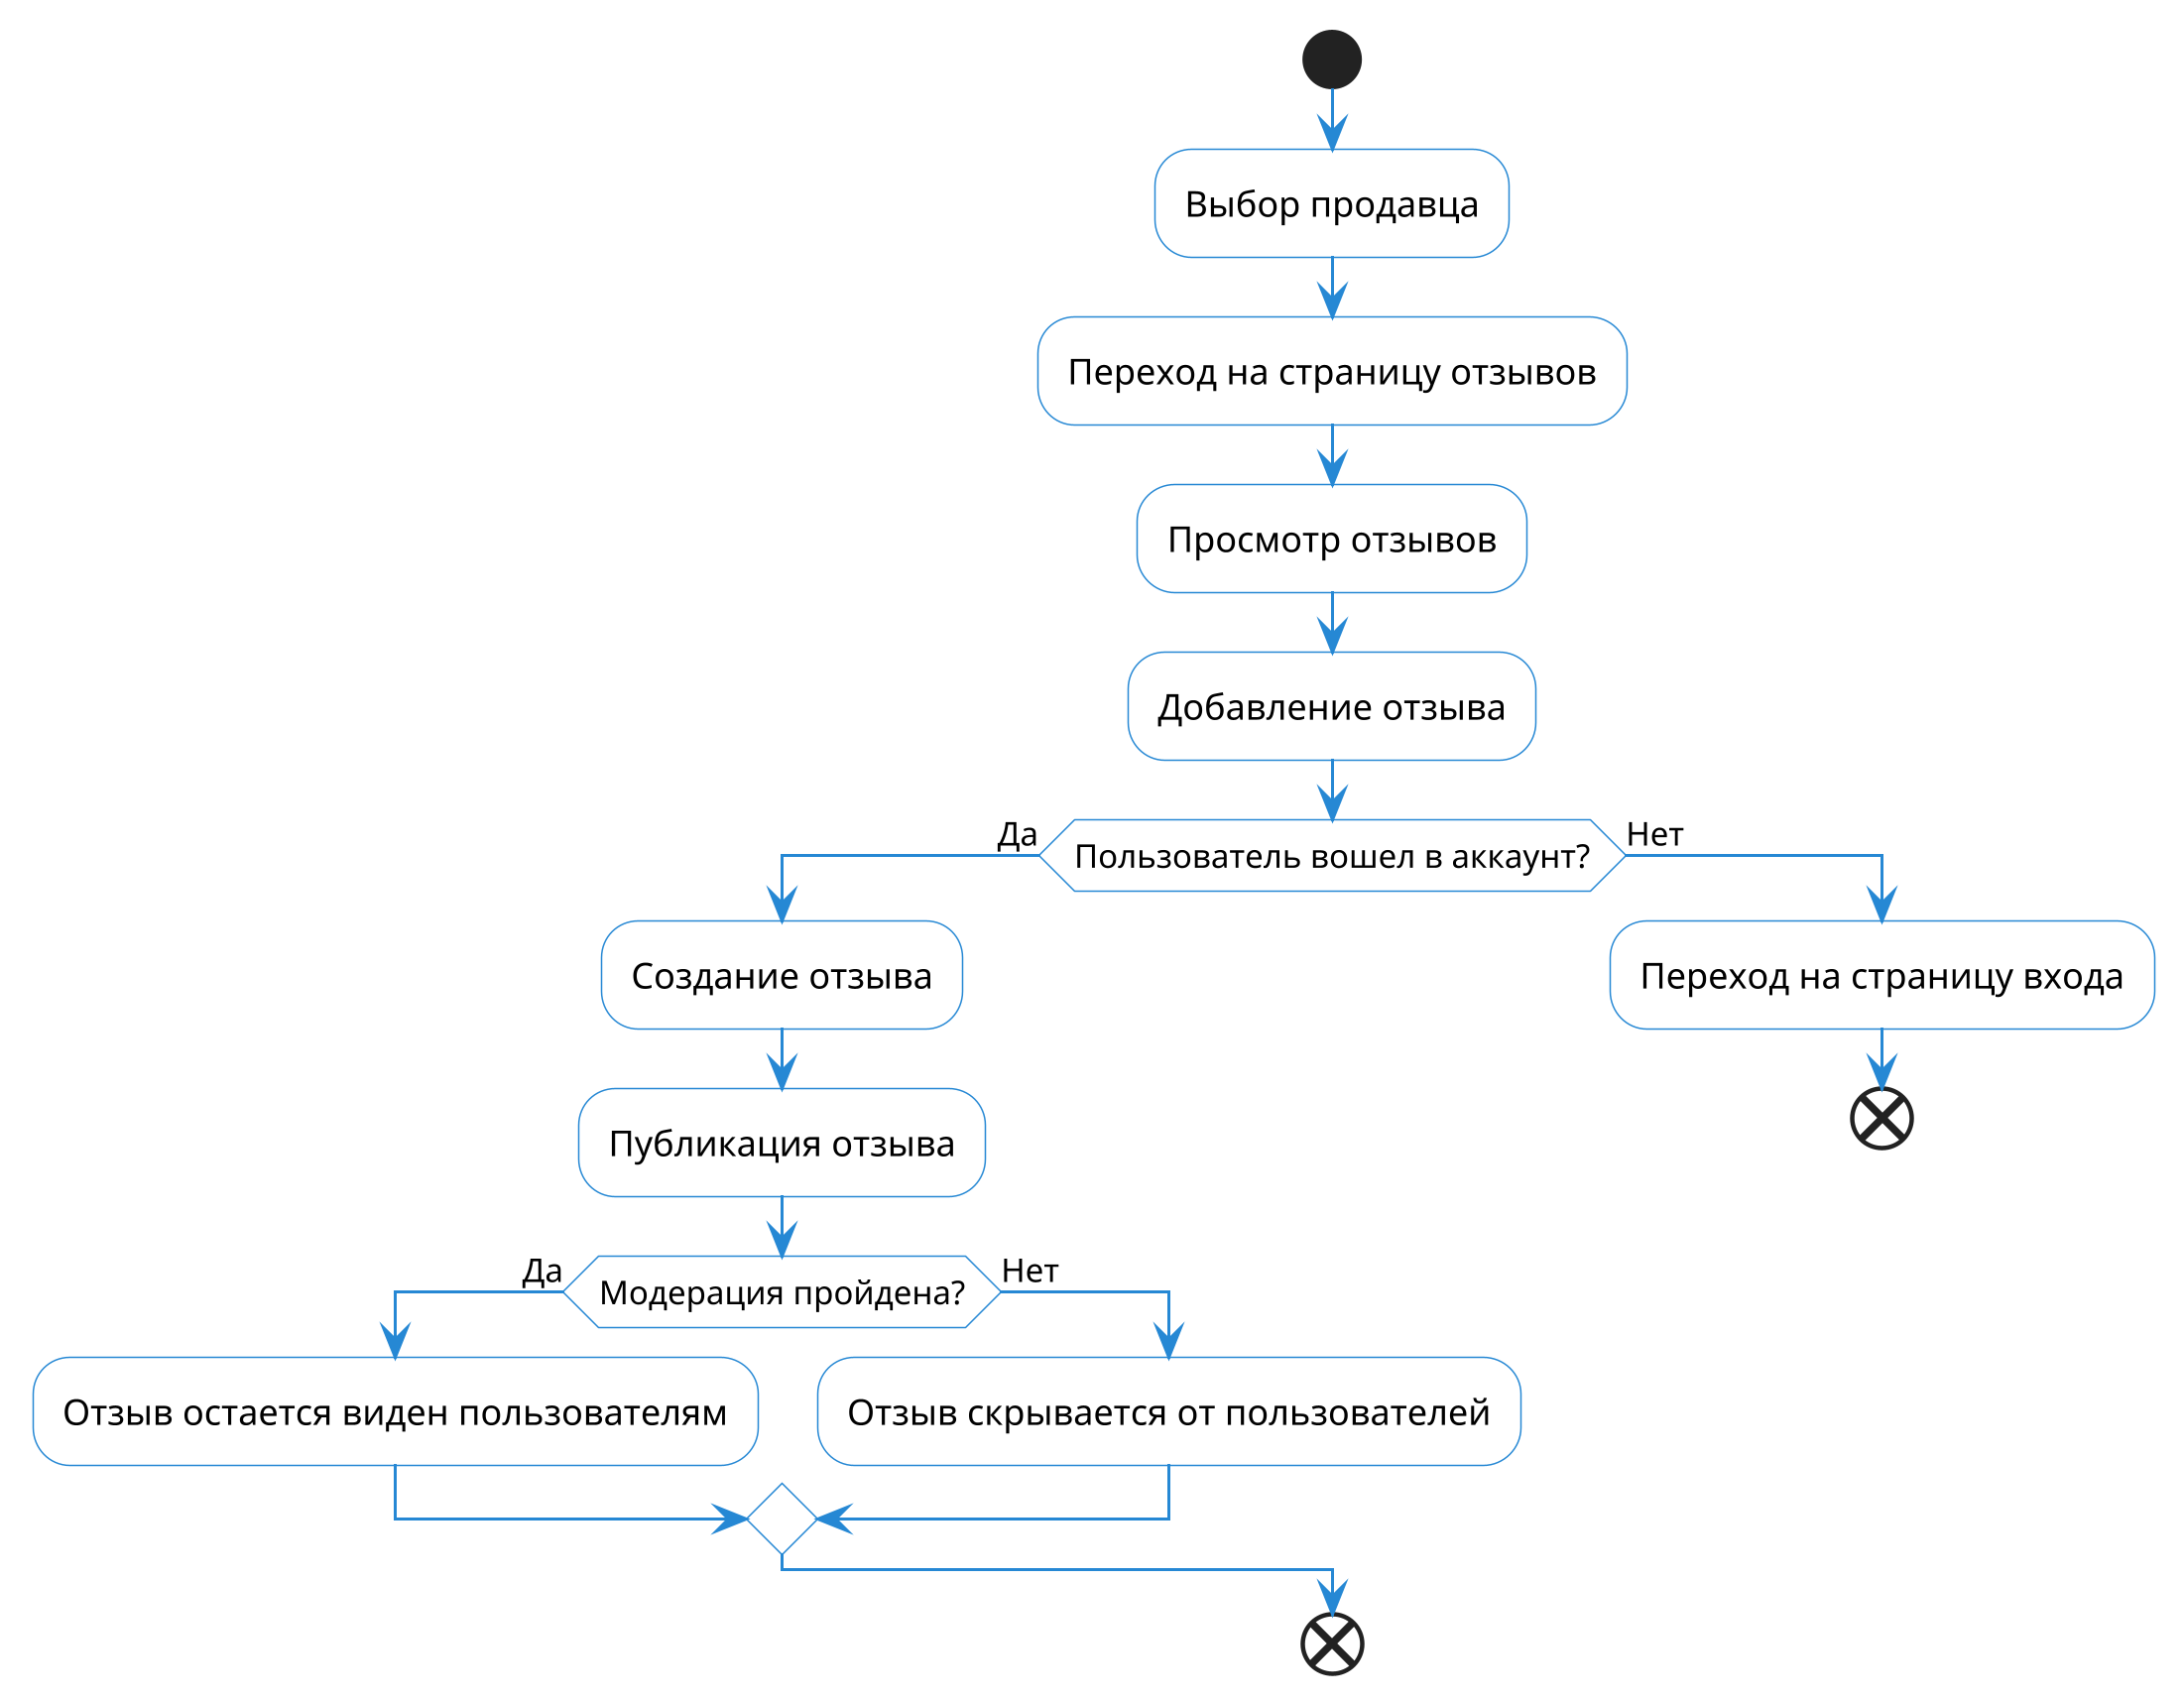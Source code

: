 @startuml

scale 3
skinparam activity {
    BackgroundColor white
    ArrowColor #2688d4
    BorderColor #2688d4
}

start
:Выбор продавца;
:Переход на страницу отзывов;
:Просмотр отзывов;
:Добавление отзыва;
if (Пользователь вошел в аккаунт?) then (Да)
    :Создание отзыва;
    :Публикация отзыва;
    if (Модерация пройдена?) then (Да)
        :Отзыв остается виден пользователям;
    else (Нет)
        :Отзыв скрывается от пользователей;
    endif
else (Нет)
    :Переход на страницу входа;
    end
endif
end

@enduml
